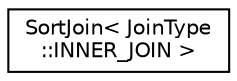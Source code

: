 digraph "Graphical Class Hierarchy"
{
  edge [fontname="Helvetica",fontsize="10",labelfontname="Helvetica",labelfontsize="10"];
  node [fontname="Helvetica",fontsize="10",shape=record];
  rankdir="LR";
  Node0 [label="SortJoin\< JoinType\l::INNER_JOIN \>",height=0.2,width=0.4,color="black", fillcolor="white", style="filled",URL="$structSortJoin_3_01JoinType_1_1INNER__JOIN_01_4.html"];
}
